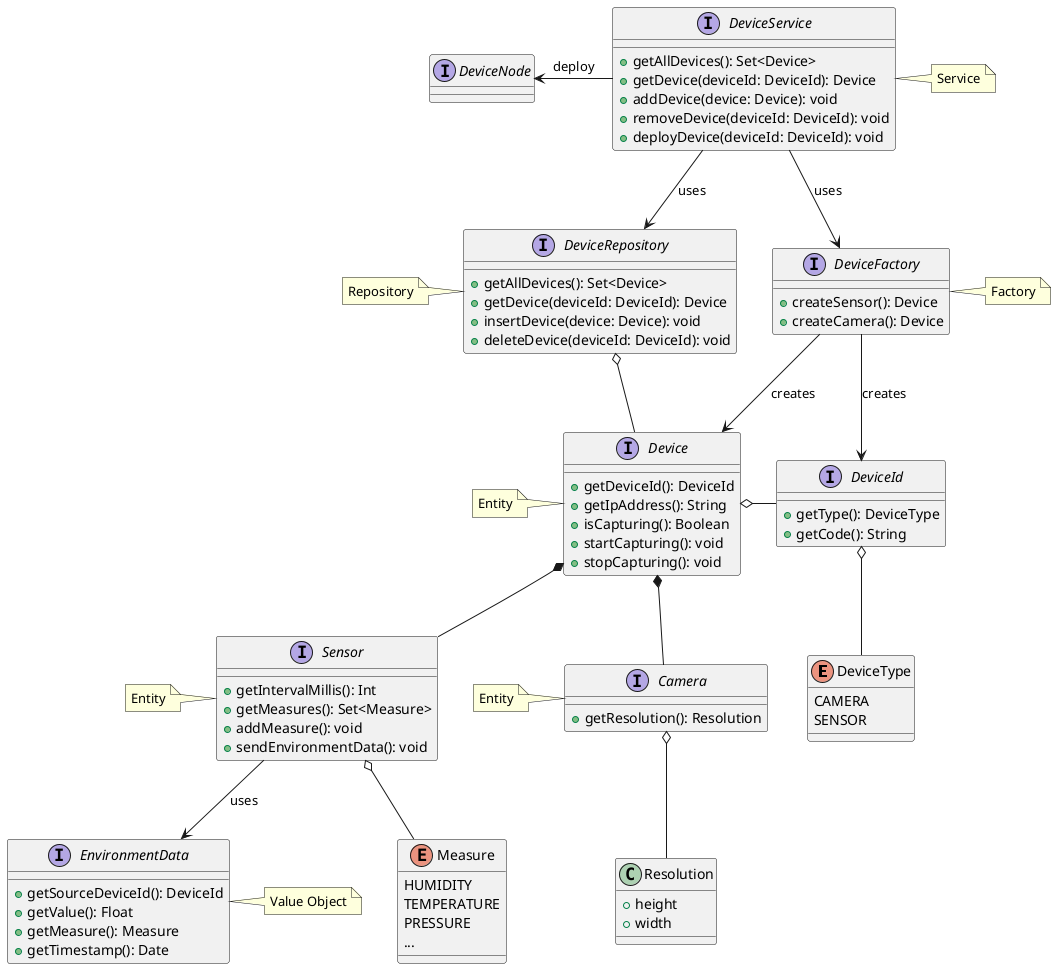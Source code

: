 @startuml

!startsub Device

enum DeviceType {
  CAMERA
  SENSOR
}

interface DeviceId {
 + getType(): DeviceType
 + getCode(): String
}
DeviceId o-- DeviceType

interface Device {
 + getDeviceId(): DeviceId
 + getIpAddress(): String
 + isCapturing(): Boolean
 + startCapturing(): void
 + stopCapturing(): void
}
Device o-right- DeviceId
note left: Entity

interface DeviceNode {

}

interface DeviceFactory {
 + createSensor(): Device
 + createCamera(): Device
}
note right: Factory
DeviceFactory --> Device: creates
DeviceFactory --> DeviceId: creates

interface DeviceRepository {
 + getAllDevices(): Set<Device>
 + getDevice(deviceId: DeviceId): Device
 + insertDevice(device: Device): void
 + deleteDevice(deviceId: DeviceId): void
}
note left: Repository
DeviceRepository o-- Device

interface DeviceService {
 + getAllDevices(): Set<Device>
 + getDevice(deviceId: DeviceId): Device
 + addDevice(device: Device): void
 + removeDevice(deviceId: DeviceId): void
 + deployDevice(deviceId: DeviceId): void
}
note right: Service
DeviceService --> DeviceRepository: uses
DeviceService --> DeviceFactory: uses
DeviceService -left-> DeviceNode: deploy

interface Camera {
 + getResolution(): Resolution
}
note left: Entity
Camera o-- Resolution
Device *-- Camera
Device *-- Sensor

interface Sensor {
 + getIntervalMillis(): Int
 + getMeasures(): Set<Measure>
 + addMeasure(): void
 + sendEnvironmentData(): void
}
note left: Entity
Sensor --> EnvironmentData : uses
Sensor o-- Measure


interface EnvironmentData {
 + getSourceDeviceId(): DeviceId
 + getValue(): Float
 + getMeasure(): Measure
 + getTimestamp(): Date
}

note right: Value Object

class Resolution {
 + height
 + width
}

enum Measure {
 HUMIDITY
 TEMPERATURE
 PRESSURE
 ...
}

!endsub Device

@enduml
